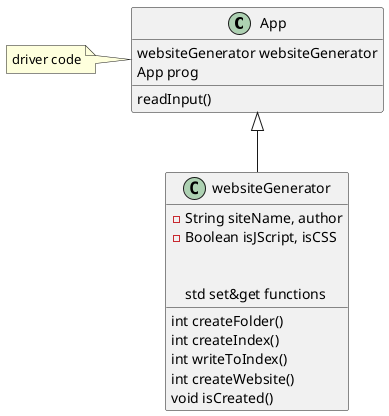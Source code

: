 @startuml
'https://plantuml.com/class-diagram

class App {
    websiteGenerator websiteGenerator
    App prog

    readInput()
}

note left: driver code

App <|-- websiteGenerator

class websiteGenerator {
    -String siteName, author
    -Boolean isJScript, isCSS

    int createFolder()
    int createIndex()
    int writeToIndex()
    int createWebsite()
    void isCreated()

    std set&get functions
}
@enduml